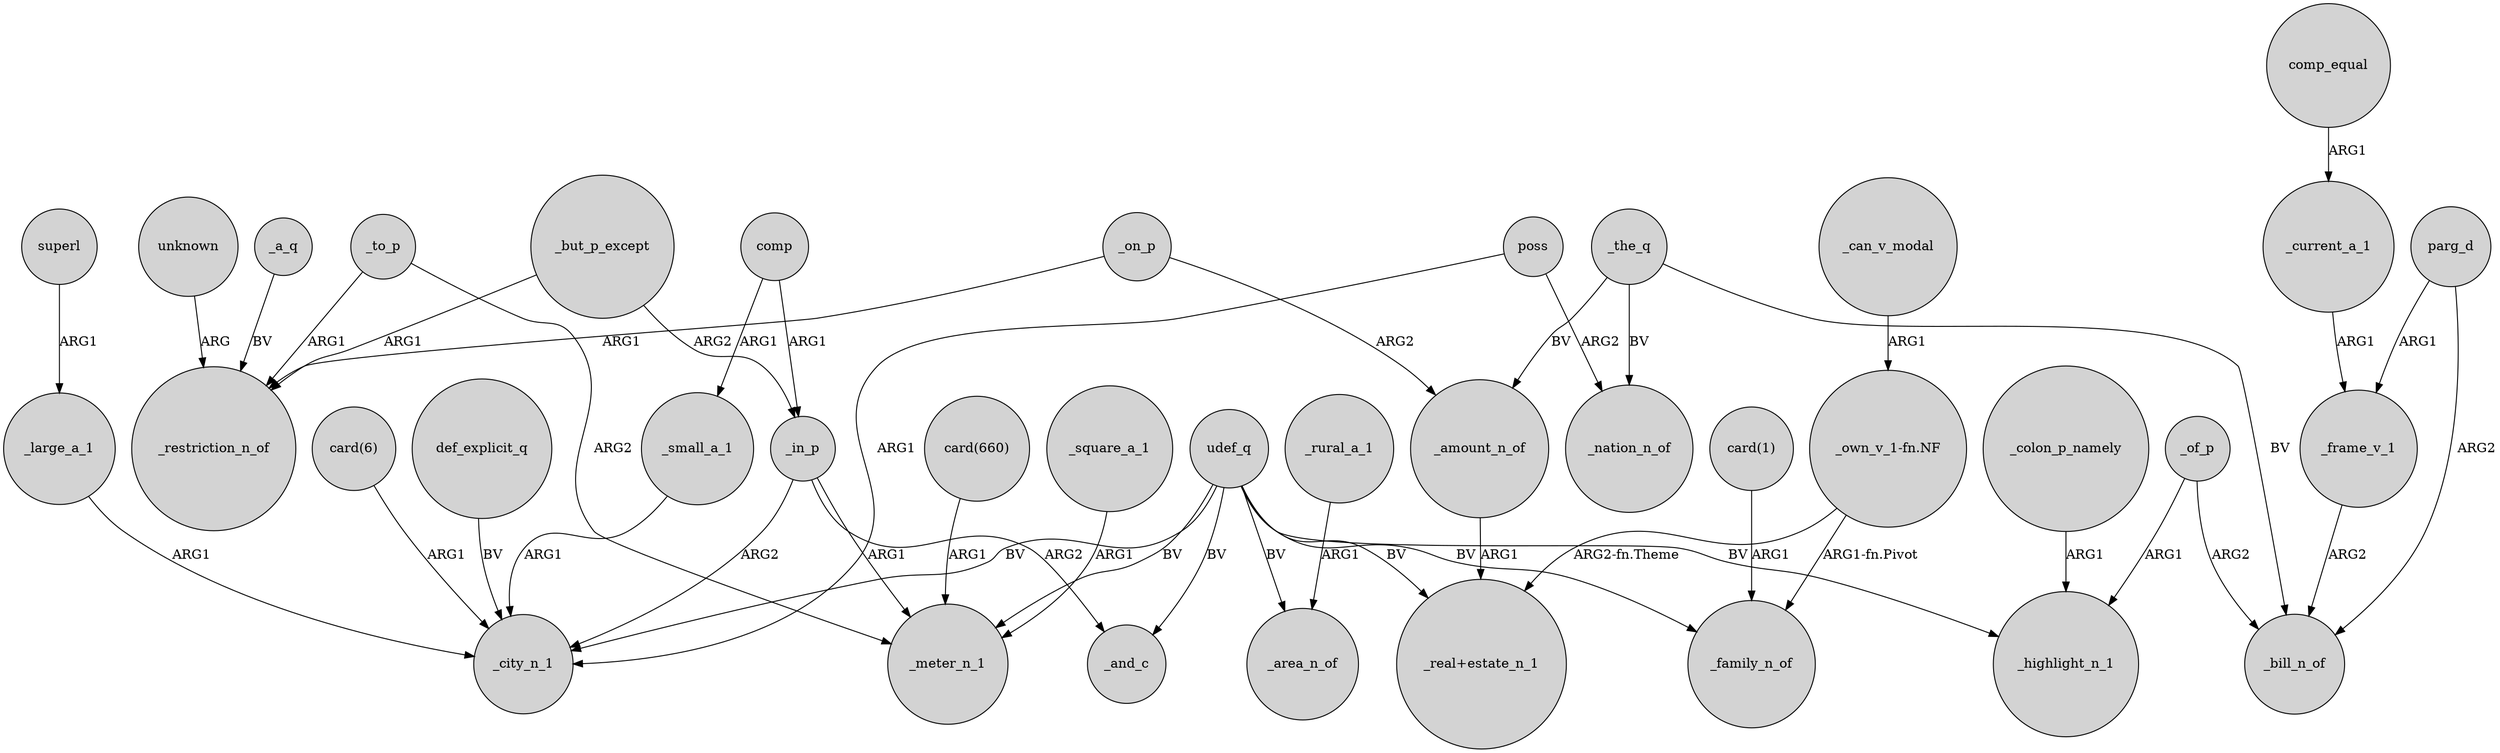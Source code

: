 digraph {
	node [shape=circle style=filled]
	_to_p -> _restriction_n_of [label=ARG1]
	superl -> _large_a_1 [label=ARG1]
	_the_q -> _bill_n_of [label=BV]
	_current_a_1 -> _frame_v_1 [label=ARG1]
	_a_q -> _restriction_n_of [label=BV]
	_amount_n_of -> "_real+estate_n_1" [label=ARG1]
	_the_q -> _amount_n_of [label=BV]
	_but_p_except -> _restriction_n_of [label=ARG1]
	"_own_v_1-fn.NF" -> _family_n_of [label="ARG1-fn.Pivot"]
	_of_p -> _highlight_n_1 [label=ARG1]
	poss -> _city_n_1 [label=ARG1]
	comp -> _in_p [label=ARG1]
	_small_a_1 -> _city_n_1 [label=ARG1]
	_of_p -> _bill_n_of [label=ARG2]
	parg_d -> _bill_n_of [label=ARG2]
	udef_q -> _city_n_1 [label=BV]
	"card(6)" -> _city_n_1 [label=ARG1]
	_colon_p_namely -> _highlight_n_1 [label=ARG1]
	_but_p_except -> _in_p [label=ARG2]
	_in_p -> _city_n_1 [label=ARG2]
	_rural_a_1 -> _area_n_of [label=ARG1]
	udef_q -> _meter_n_1 [label=BV]
	parg_d -> _frame_v_1 [label=ARG1]
	udef_q -> _highlight_n_1 [label=BV]
	def_explicit_q -> _city_n_1 [label=BV]
	_the_q -> _nation_n_of [label=BV]
	"card(660)" -> _meter_n_1 [label=ARG1]
	unknown -> _restriction_n_of [label=ARG]
	_in_p -> _meter_n_1 [label=ARG1]
	"card(1)" -> _family_n_of [label=ARG1]
	_on_p -> _amount_n_of [label=ARG2]
	_can_v_modal -> "_own_v_1-fn.NF" [label=ARG1]
	comp -> _small_a_1 [label=ARG1]
	udef_q -> "_real+estate_n_1" [label=BV]
	_square_a_1 -> _meter_n_1 [label=ARG1]
	_large_a_1 -> _city_n_1 [label=ARG1]
	poss -> _nation_n_of [label=ARG2]
	_to_p -> _meter_n_1 [label=ARG2]
	"_own_v_1-fn.NF" -> "_real+estate_n_1" [label="ARG2-fn.Theme"]
	comp_equal -> _current_a_1 [label=ARG1]
	udef_q -> _family_n_of [label=BV]
	udef_q -> _and_c [label=BV]
	_on_p -> _restriction_n_of [label=ARG1]
	udef_q -> _area_n_of [label=BV]
	_in_p -> _and_c [label=ARG2]
	_frame_v_1 -> _bill_n_of [label=ARG2]
}
